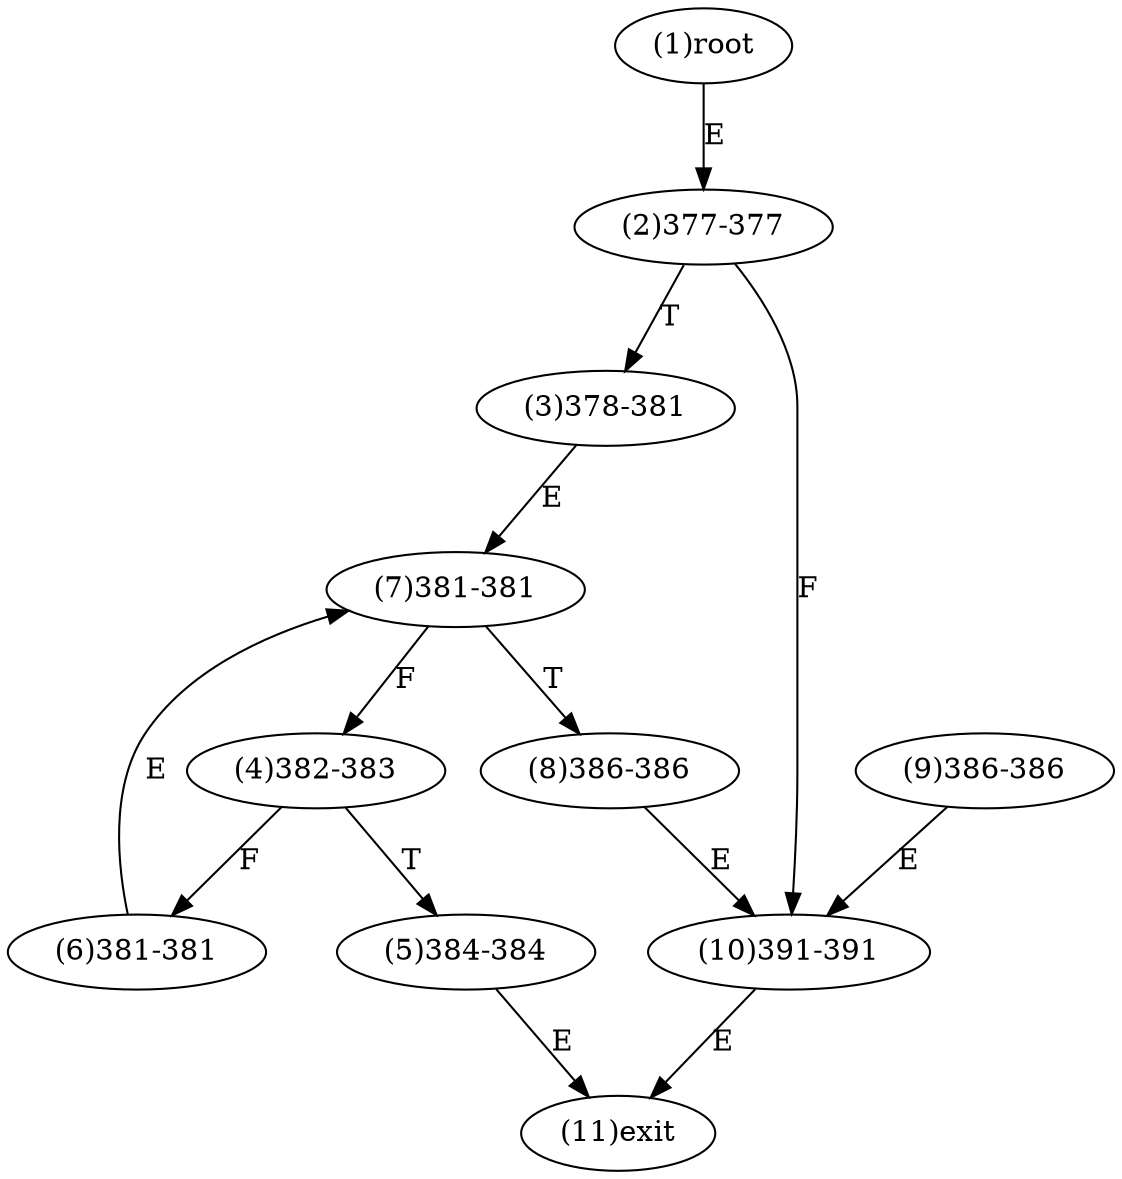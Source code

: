 digraph "" { 
1[ label="(1)root"];
2[ label="(2)377-377"];
3[ label="(3)378-381"];
4[ label="(4)382-383"];
5[ label="(5)384-384"];
6[ label="(6)381-381"];
7[ label="(7)381-381"];
8[ label="(8)386-386"];
9[ label="(9)386-386"];
10[ label="(10)391-391"];
11[ label="(11)exit"];
1->2[ label="E"];
2->10[ label="F"];
2->3[ label="T"];
3->7[ label="E"];
4->6[ label="F"];
4->5[ label="T"];
5->11[ label="E"];
6->7[ label="E"];
7->4[ label="F"];
7->8[ label="T"];
8->10[ label="E"];
9->10[ label="E"];
10->11[ label="E"];
}